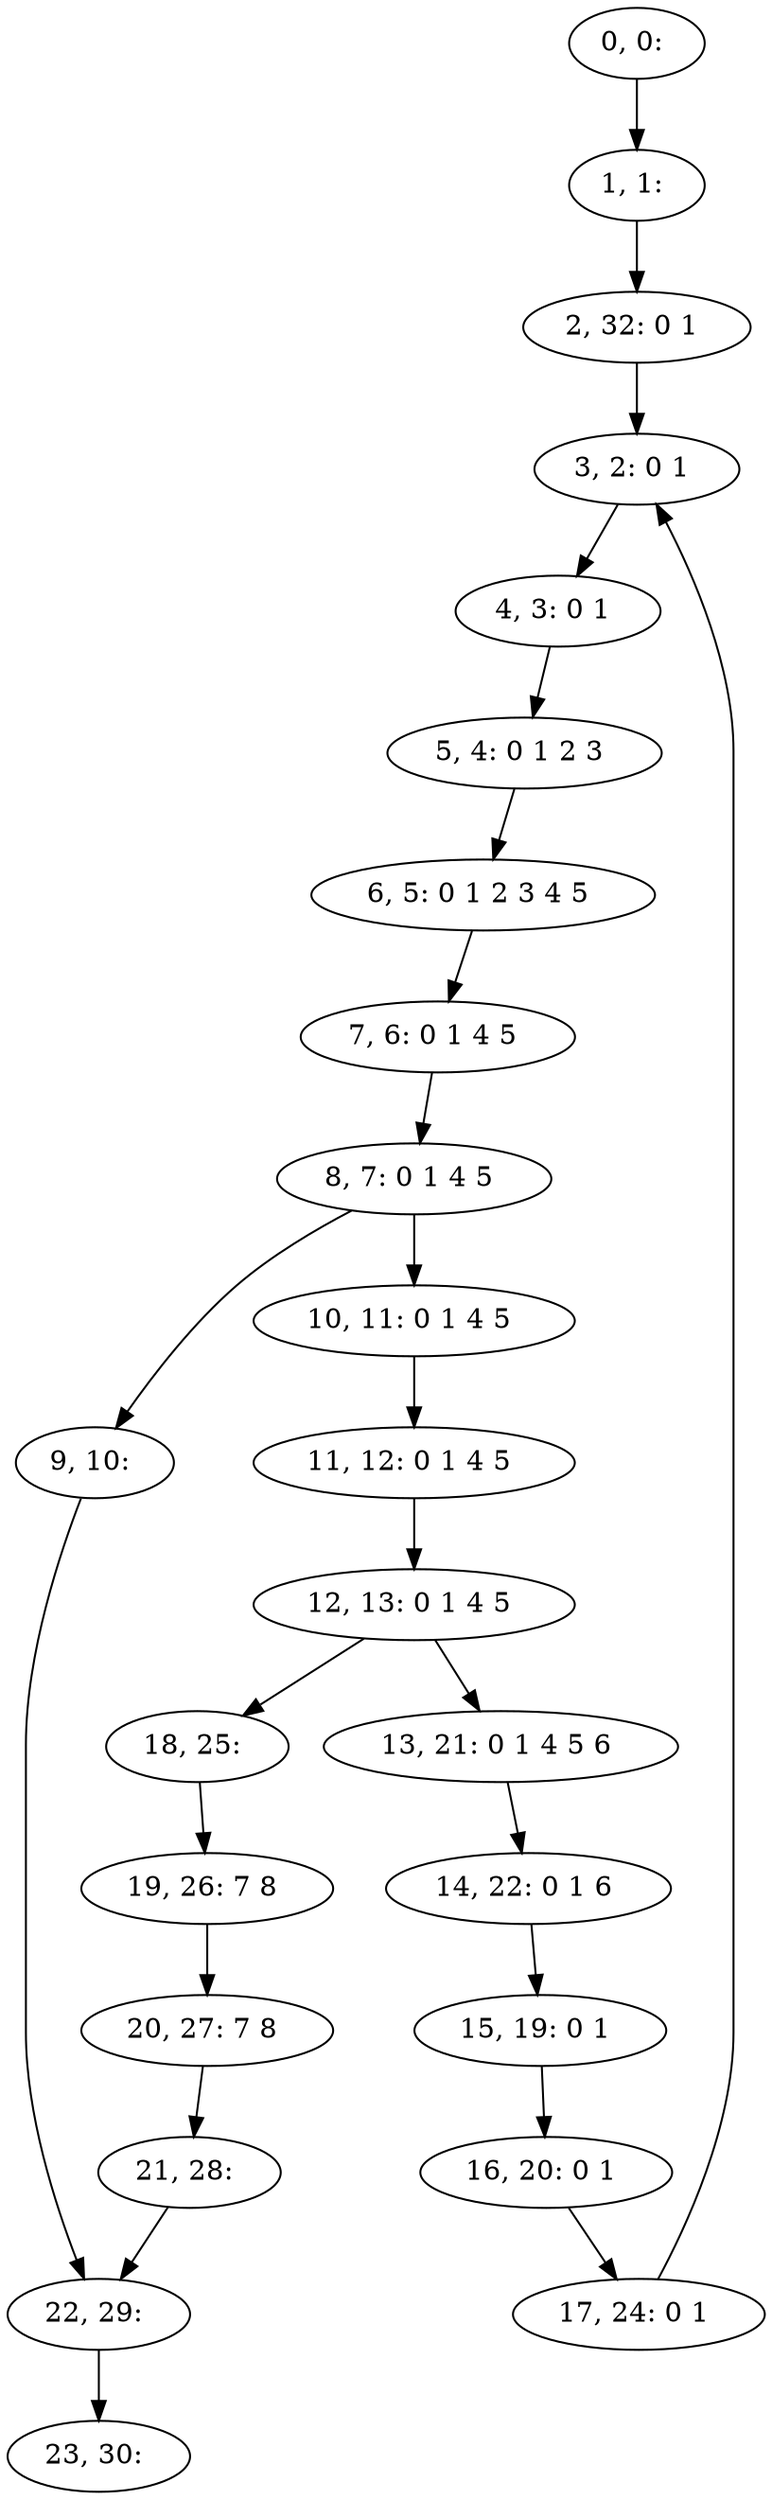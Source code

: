 digraph G {
0[label="0, 0: "];
1[label="1, 1: "];
2[label="2, 32: 0 1 "];
3[label="3, 2: 0 1 "];
4[label="4, 3: 0 1 "];
5[label="5, 4: 0 1 2 3 "];
6[label="6, 5: 0 1 2 3 4 5 "];
7[label="7, 6: 0 1 4 5 "];
8[label="8, 7: 0 1 4 5 "];
9[label="9, 10: "];
10[label="10, 11: 0 1 4 5 "];
11[label="11, 12: 0 1 4 5 "];
12[label="12, 13: 0 1 4 5 "];
13[label="13, 21: 0 1 4 5 6 "];
14[label="14, 22: 0 1 6 "];
15[label="15, 19: 0 1 "];
16[label="16, 20: 0 1 "];
17[label="17, 24: 0 1 "];
18[label="18, 25: "];
19[label="19, 26: 7 8 "];
20[label="20, 27: 7 8 "];
21[label="21, 28: "];
22[label="22, 29: "];
23[label="23, 30: "];
0->1 ;
1->2 ;
2->3 ;
3->4 ;
4->5 ;
5->6 ;
6->7 ;
7->8 ;
8->9 ;
8->10 ;
9->22 ;
10->11 ;
11->12 ;
12->13 ;
12->18 ;
13->14 ;
14->15 ;
15->16 ;
16->17 ;
17->3 ;
18->19 ;
19->20 ;
20->21 ;
21->22 ;
22->23 ;
}
